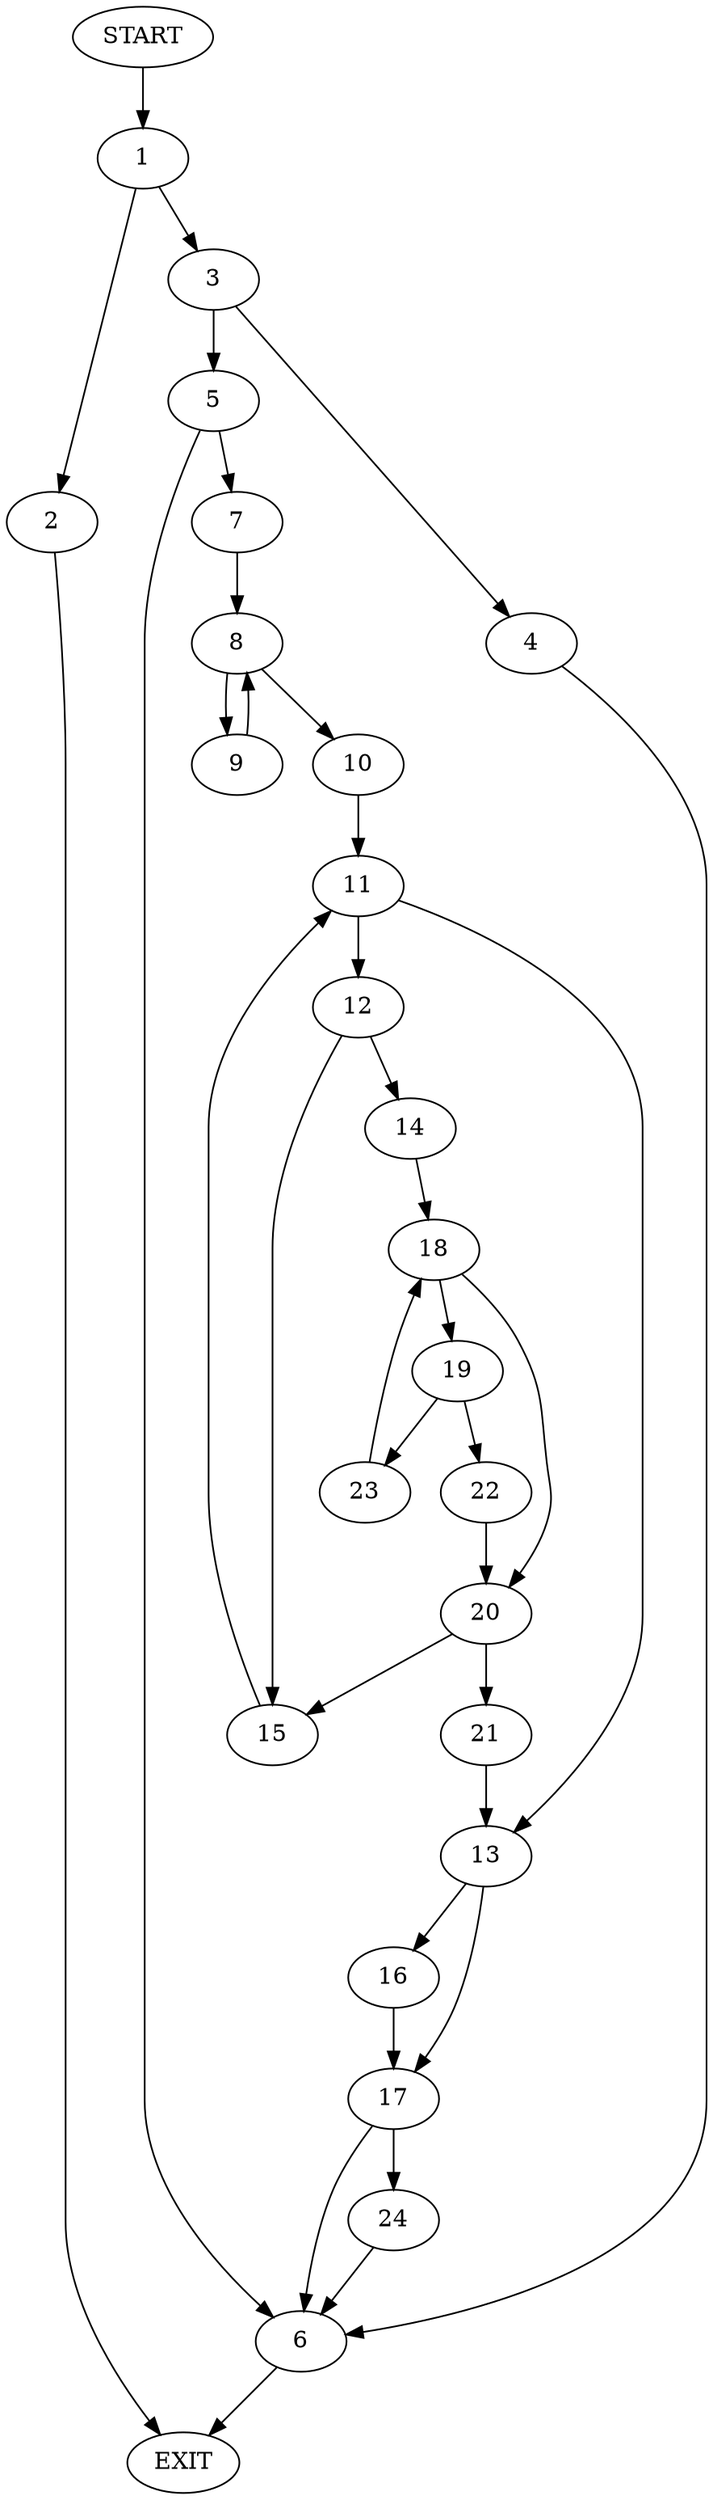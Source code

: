 digraph {
0 [label="START"]
25 [label="EXIT"]
0 -> 1
1 -> 2
1 -> 3
3 -> 4
3 -> 5
2 -> 25
5 -> 6
5 -> 7
4 -> 6
6 -> 25
7 -> 8
8 -> 9
8 -> 10
10 -> 11
9 -> 8
11 -> 12
11 -> 13
12 -> 14
12 -> 15
13 -> 16
13 -> 17
15 -> 11
14 -> 18
18 -> 19
18 -> 20
20 -> 21
20 -> 15
19 -> 22
19 -> 23
22 -> 20
23 -> 18
21 -> 13
16 -> 17
17 -> 6
17 -> 24
24 -> 6
}
